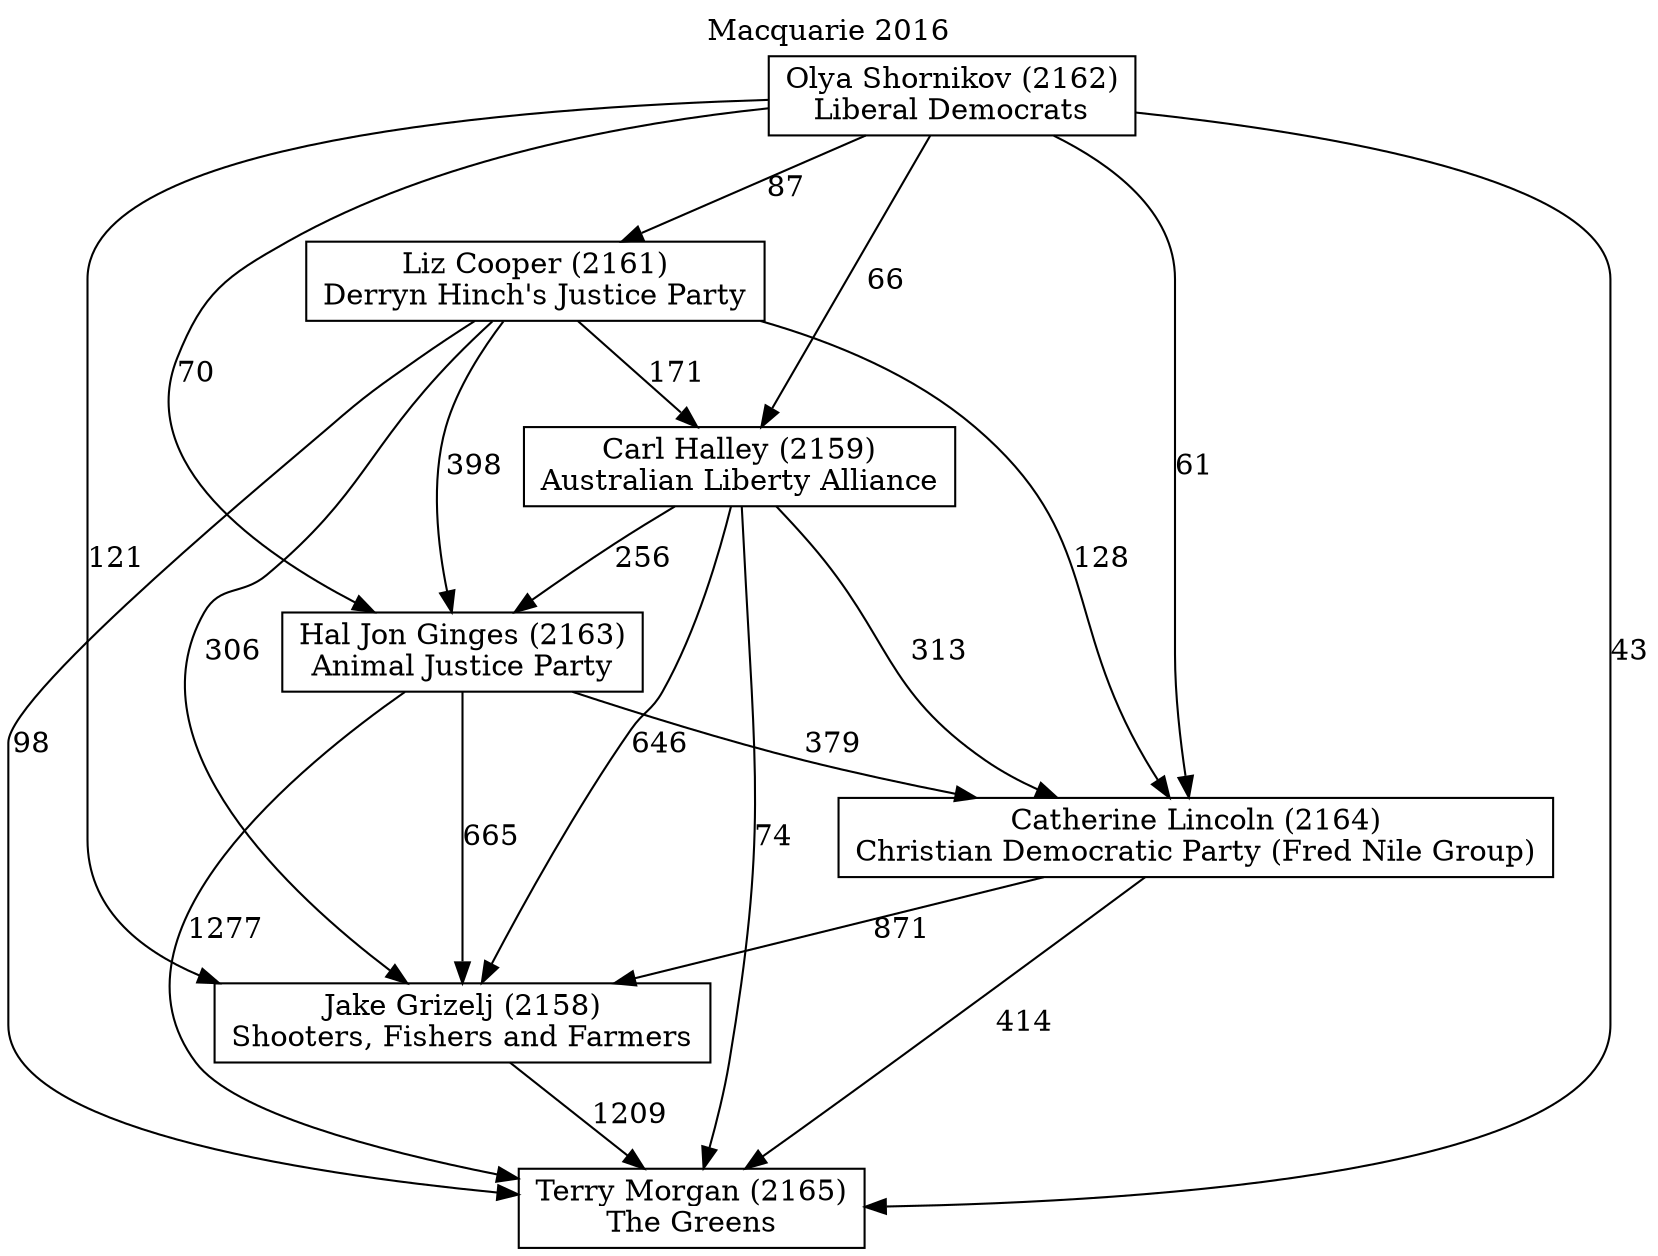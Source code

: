 // House preference flow
digraph "Terry Morgan (2165)_Macquarie_2016" {
	graph [label="Macquarie 2016" labelloc=t mclimit=10]
	node [shape=box]
	"Jake Grizelj (2158)" [label="Jake Grizelj (2158)
Shooters, Fishers and Farmers"]
	"Terry Morgan (2165)" [label="Terry Morgan (2165)
The Greens"]
	"Liz Cooper (2161)" [label="Liz Cooper (2161)
Derryn Hinch's Justice Party"]
	"Catherine Lincoln (2164)" [label="Catherine Lincoln (2164)
Christian Democratic Party (Fred Nile Group)"]
	"Hal Jon Ginges (2163)" [label="Hal Jon Ginges (2163)
Animal Justice Party"]
	"Olya Shornikov (2162)" [label="Olya Shornikov (2162)
Liberal Democrats"]
	"Carl Halley (2159)" [label="Carl Halley (2159)
Australian Liberty Alliance"]
	"Carl Halley (2159)" -> "Catherine Lincoln (2164)" [label=313]
	"Olya Shornikov (2162)" -> "Catherine Lincoln (2164)" [label=61]
	"Olya Shornikov (2162)" -> "Terry Morgan (2165)" [label=43]
	"Carl Halley (2159)" -> "Hal Jon Ginges (2163)" [label=256]
	"Liz Cooper (2161)" -> "Jake Grizelj (2158)" [label=306]
	"Hal Jon Ginges (2163)" -> "Terry Morgan (2165)" [label=1277]
	"Olya Shornikov (2162)" -> "Liz Cooper (2161)" [label=87]
	"Olya Shornikov (2162)" -> "Carl Halley (2159)" [label=66]
	"Catherine Lincoln (2164)" -> "Jake Grizelj (2158)" [label=871]
	"Olya Shornikov (2162)" -> "Jake Grizelj (2158)" [label=121]
	"Liz Cooper (2161)" -> "Terry Morgan (2165)" [label=98]
	"Catherine Lincoln (2164)" -> "Terry Morgan (2165)" [label=414]
	"Liz Cooper (2161)" -> "Hal Jon Ginges (2163)" [label=398]
	"Carl Halley (2159)" -> "Terry Morgan (2165)" [label=74]
	"Liz Cooper (2161)" -> "Catherine Lincoln (2164)" [label=128]
	"Olya Shornikov (2162)" -> "Hal Jon Ginges (2163)" [label=70]
	"Carl Halley (2159)" -> "Jake Grizelj (2158)" [label=646]
	"Liz Cooper (2161)" -> "Carl Halley (2159)" [label=171]
	"Hal Jon Ginges (2163)" -> "Jake Grizelj (2158)" [label=665]
	"Hal Jon Ginges (2163)" -> "Catherine Lincoln (2164)" [label=379]
	"Jake Grizelj (2158)" -> "Terry Morgan (2165)" [label=1209]
}
